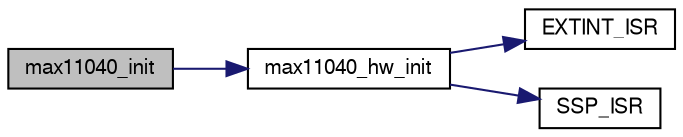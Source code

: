 digraph "max11040_init"
{
  edge [fontname="FreeSans",fontsize="10",labelfontname="FreeSans",labelfontsize="10"];
  node [fontname="FreeSans",fontsize="10",shape=record];
  rankdir="LR";
  Node1 [label="max11040_init",height=0.2,width=0.4,color="black", fillcolor="grey75", style="filled", fontcolor="black"];
  Node1 -> Node2 [color="midnightblue",fontsize="10",style="solid",fontname="FreeSans"];
  Node2 [label="max11040_hw_init",height=0.2,width=0.4,color="black", fillcolor="white", style="filled",URL="$max11040__hw_8c.html#a4dbe9d4c32590147b4ef21ef12da135a"];
  Node2 -> Node3 [color="midnightblue",fontsize="10",style="solid",fontname="FreeSans"];
  Node3 [label="EXTINT_ISR",height=0.2,width=0.4,color="black", fillcolor="white", style="filled",URL="$max11040__hw_8c.html#a9bf3da0c1ae5359ecca54d4da98f259b"];
  Node2 -> Node4 [color="midnightblue",fontsize="10",style="solid",fontname="FreeSans"];
  Node4 [label="SSP_ISR",height=0.2,width=0.4,color="black", fillcolor="white", style="filled",URL="$max11040__hw_8c.html#aa105625a4ec7ecf95c0802c3edfade05"];
}
